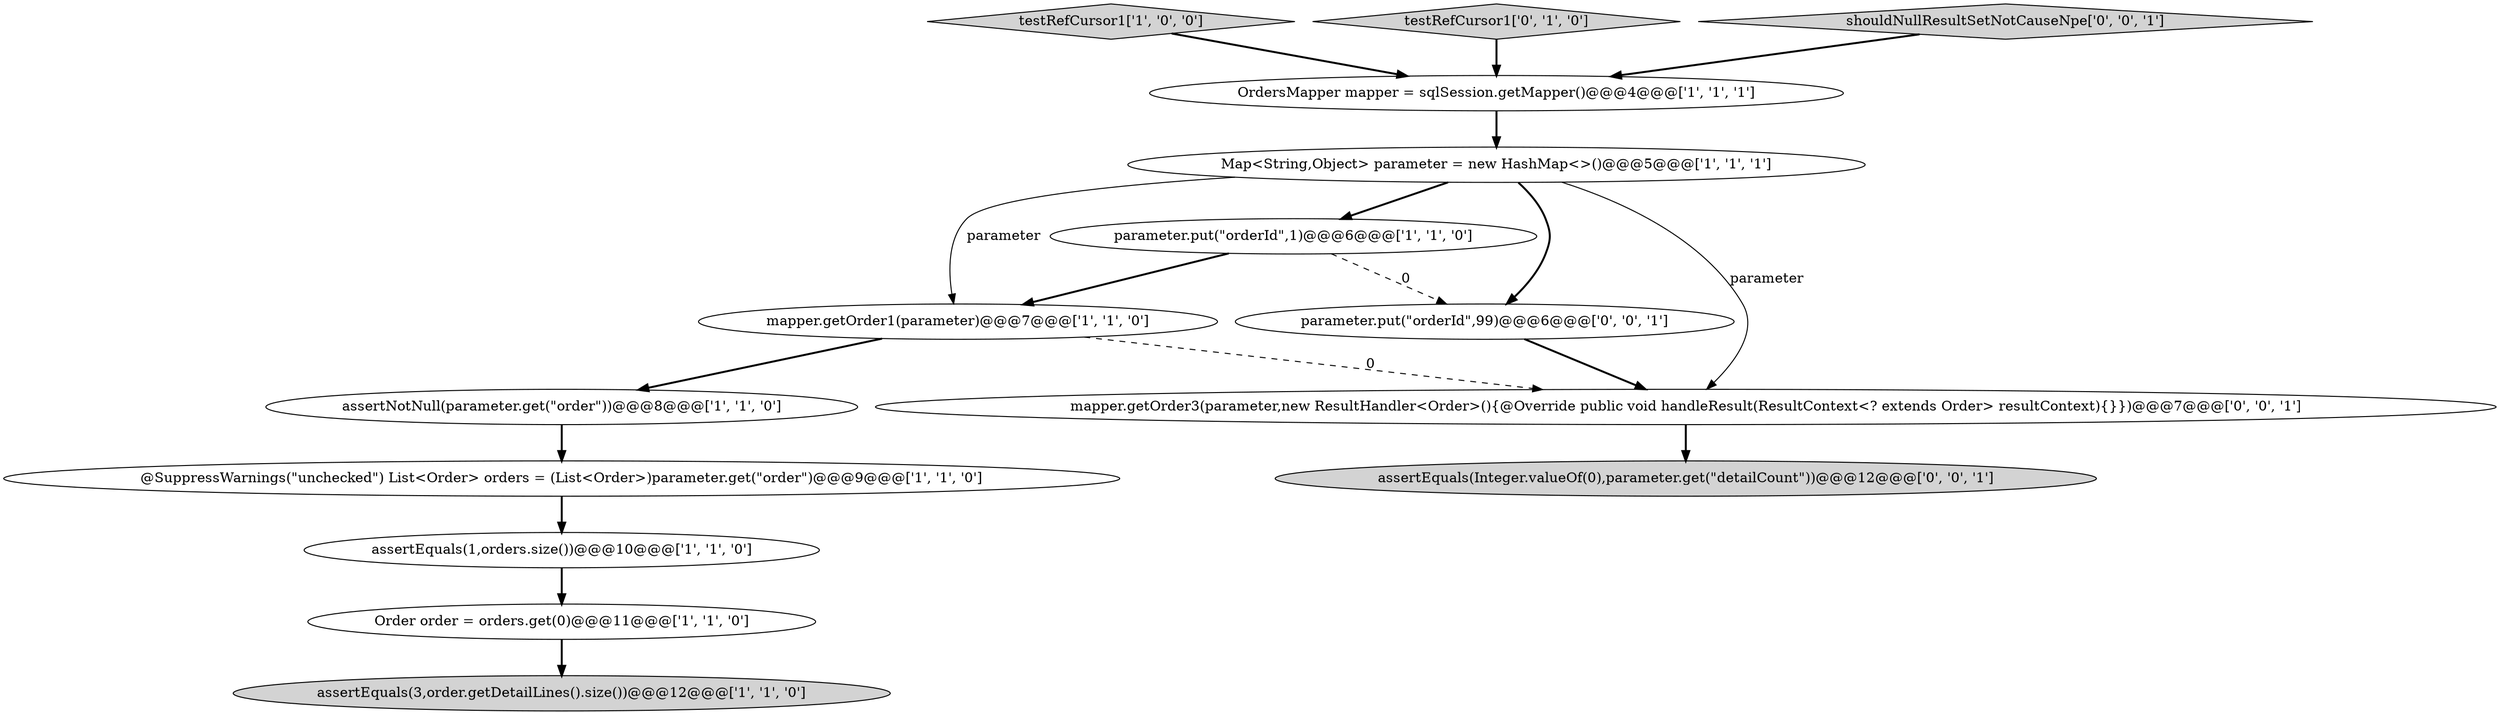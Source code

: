 digraph {
4 [style = filled, label = "Order order = orders.get(0)@@@11@@@['1', '1', '0']", fillcolor = white, shape = ellipse image = "AAA0AAABBB1BBB"];
6 [style = filled, label = "testRefCursor1['1', '0', '0']", fillcolor = lightgray, shape = diamond image = "AAA0AAABBB1BBB"];
5 [style = filled, label = "assertEquals(1,orders.size())@@@10@@@['1', '1', '0']", fillcolor = white, shape = ellipse image = "AAA0AAABBB1BBB"];
2 [style = filled, label = "OrdersMapper mapper = sqlSession.getMapper()@@@4@@@['1', '1', '1']", fillcolor = white, shape = ellipse image = "AAA0AAABBB1BBB"];
9 [style = filled, label = "assertEquals(3,order.getDetailLines().size())@@@12@@@['1', '1', '0']", fillcolor = lightgray, shape = ellipse image = "AAA0AAABBB1BBB"];
8 [style = filled, label = "assertNotNull(parameter.get(\"order\"))@@@8@@@['1', '1', '0']", fillcolor = white, shape = ellipse image = "AAA0AAABBB1BBB"];
12 [style = filled, label = "assertEquals(Integer.valueOf(0),parameter.get(\"detailCount\"))@@@12@@@['0', '0', '1']", fillcolor = lightgray, shape = ellipse image = "AAA0AAABBB3BBB"];
7 [style = filled, label = "mapper.getOrder1(parameter)@@@7@@@['1', '1', '0']", fillcolor = white, shape = ellipse image = "AAA0AAABBB1BBB"];
14 [style = filled, label = "parameter.put(\"orderId\",99)@@@6@@@['0', '0', '1']", fillcolor = white, shape = ellipse image = "AAA0AAABBB3BBB"];
1 [style = filled, label = "@SuppressWarnings(\"unchecked\") List<Order> orders = (List<Order>)parameter.get(\"order\")@@@9@@@['1', '1', '0']", fillcolor = white, shape = ellipse image = "AAA0AAABBB1BBB"];
3 [style = filled, label = "parameter.put(\"orderId\",1)@@@6@@@['1', '1', '0']", fillcolor = white, shape = ellipse image = "AAA0AAABBB1BBB"];
10 [style = filled, label = "testRefCursor1['0', '1', '0']", fillcolor = lightgray, shape = diamond image = "AAA0AAABBB2BBB"];
11 [style = filled, label = "mapper.getOrder3(parameter,new ResultHandler<Order>(){@Override public void handleResult(ResultContext<? extends Order> resultContext){}})@@@7@@@['0', '0', '1']", fillcolor = white, shape = ellipse image = "AAA0AAABBB3BBB"];
13 [style = filled, label = "shouldNullResultSetNotCauseNpe['0', '0', '1']", fillcolor = lightgray, shape = diamond image = "AAA0AAABBB3BBB"];
0 [style = filled, label = "Map<String,Object> parameter = new HashMap<>()@@@5@@@['1', '1', '1']", fillcolor = white, shape = ellipse image = "AAA0AAABBB1BBB"];
2->0 [style = bold, label=""];
7->11 [style = dashed, label="0"];
0->11 [style = solid, label="parameter"];
3->14 [style = dashed, label="0"];
7->8 [style = bold, label=""];
0->14 [style = bold, label=""];
0->3 [style = bold, label=""];
10->2 [style = bold, label=""];
11->12 [style = bold, label=""];
13->2 [style = bold, label=""];
4->9 [style = bold, label=""];
14->11 [style = bold, label=""];
3->7 [style = bold, label=""];
0->7 [style = solid, label="parameter"];
5->4 [style = bold, label=""];
6->2 [style = bold, label=""];
1->5 [style = bold, label=""];
8->1 [style = bold, label=""];
}
